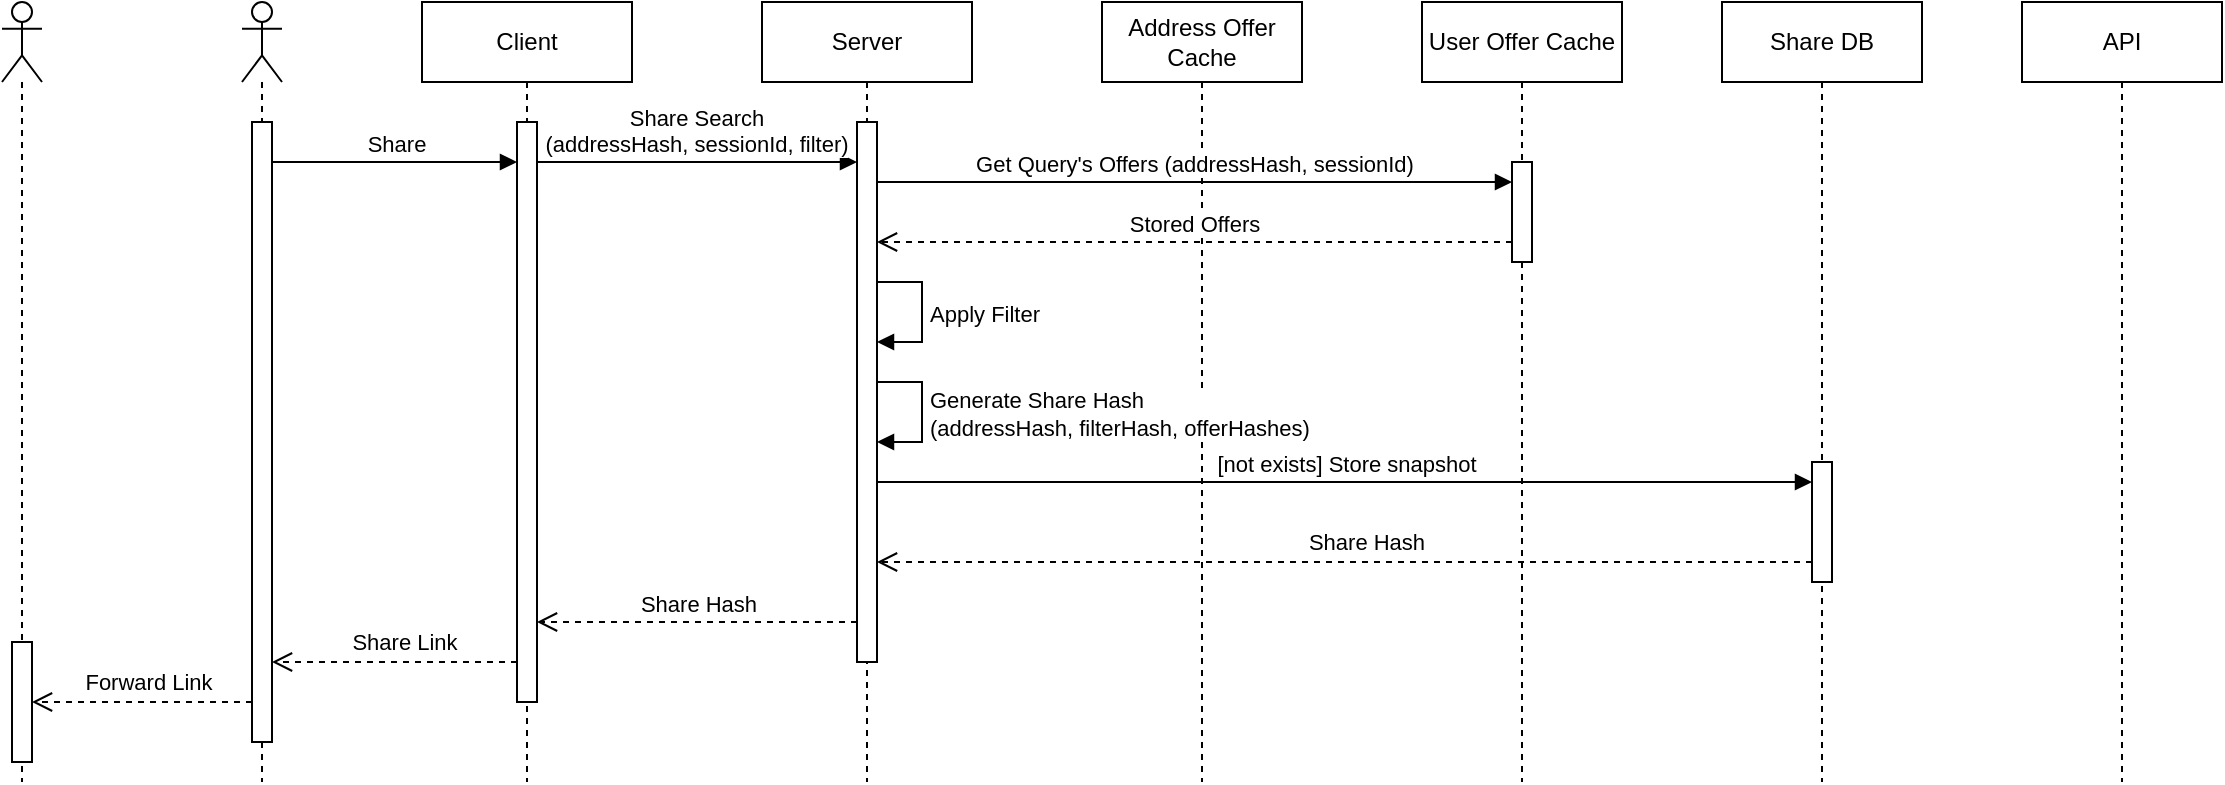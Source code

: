 <mxfile version="26.2.15">
  <diagram name="Page-1" id="cTY1P7C32VXOV9SCdrnV">
    <mxGraphModel dx="1846" dy="1747" grid="1" gridSize="10" guides="1" tooltips="1" connect="1" arrows="1" fold="1" page="1" pageScale="1" pageWidth="850" pageHeight="1100" math="0" shadow="0">
      <root>
        <mxCell id="0" />
        <mxCell id="1" parent="0" />
        <mxCell id="h6j5A10voOKXVbNSKW4C-14" value="Address Offer Cache" style="shape=umlLifeline;perimeter=lifelinePerimeter;whiteSpace=wrap;html=1;container=1;dropTarget=0;collapsible=0;recursiveResize=0;outlineConnect=0;portConstraint=eastwest;newEdgeStyle={&quot;curved&quot;:0,&quot;rounded&quot;:0};" parent="1" vertex="1">
          <mxGeometry x="520" y="-670" width="100" height="390" as="geometry" />
        </mxCell>
        <mxCell id="h6j5A10voOKXVbNSKW4C-1" value="API" style="shape=umlLifeline;perimeter=lifelinePerimeter;whiteSpace=wrap;html=1;container=1;dropTarget=0;collapsible=0;recursiveResize=0;outlineConnect=0;portConstraint=eastwest;newEdgeStyle={&quot;curved&quot;:0,&quot;rounded&quot;:0};" parent="1" vertex="1">
          <mxGeometry x="980" y="-670" width="100" height="390" as="geometry" />
        </mxCell>
        <mxCell id="h6j5A10voOKXVbNSKW4C-3" value="Share DB" style="shape=umlLifeline;perimeter=lifelinePerimeter;whiteSpace=wrap;html=1;container=1;dropTarget=0;collapsible=0;recursiveResize=0;outlineConnect=0;portConstraint=eastwest;newEdgeStyle={&quot;curved&quot;:0,&quot;rounded&quot;:0};" parent="1" vertex="1">
          <mxGeometry x="830" y="-670" width="100" height="390" as="geometry" />
        </mxCell>
        <mxCell id="h6j5A10voOKXVbNSKW4C-4" value="" style="html=1;points=[[0,0,0,0,5],[0,1,0,0,-5],[1,0,0,0,5],[1,1,0,0,-5]];perimeter=orthogonalPerimeter;outlineConnect=0;targetShapes=umlLifeline;portConstraint=eastwest;newEdgeStyle={&quot;curved&quot;:0,&quot;rounded&quot;:0};" parent="h6j5A10voOKXVbNSKW4C-3" vertex="1">
          <mxGeometry x="45" y="230" width="10" height="60" as="geometry" />
        </mxCell>
        <mxCell id="h6j5A10voOKXVbNSKW4C-5" value="User Offer Cache" style="shape=umlLifeline;perimeter=lifelinePerimeter;whiteSpace=wrap;html=1;container=1;dropTarget=0;collapsible=0;recursiveResize=0;outlineConnect=0;portConstraint=eastwest;newEdgeStyle={&quot;curved&quot;:0,&quot;rounded&quot;:0};" parent="1" vertex="1">
          <mxGeometry x="680" y="-670" width="100" height="390" as="geometry" />
        </mxCell>
        <mxCell id="h6j5A10voOKXVbNSKW4C-6" value="" style="html=1;points=[[0,0,0,0,5],[0,1,0,0,-5],[1,0,0,0,5],[1,1,0,0,-5]];perimeter=orthogonalPerimeter;outlineConnect=0;targetShapes=umlLifeline;portConstraint=eastwest;newEdgeStyle={&quot;curved&quot;:0,&quot;rounded&quot;:0};" parent="h6j5A10voOKXVbNSKW4C-5" vertex="1">
          <mxGeometry x="45" y="80" width="10" height="50" as="geometry" />
        </mxCell>
        <mxCell id="h6j5A10voOKXVbNSKW4C-7" value="Client" style="shape=umlLifeline;perimeter=lifelinePerimeter;whiteSpace=wrap;html=1;container=1;dropTarget=0;collapsible=0;recursiveResize=0;outlineConnect=0;portConstraint=eastwest;newEdgeStyle={&quot;curved&quot;:0,&quot;rounded&quot;:0};" parent="1" vertex="1">
          <mxGeometry x="180" y="-670" width="105" height="390" as="geometry" />
        </mxCell>
        <mxCell id="h6j5A10voOKXVbNSKW4C-8" value="" style="html=1;points=[[0,0,0,0,5],[0,1,0,0,-5],[1,0,0,0,5],[1,1,0,0,-5]];perimeter=orthogonalPerimeter;outlineConnect=0;targetShapes=umlLifeline;portConstraint=eastwest;newEdgeStyle={&quot;curved&quot;:0,&quot;rounded&quot;:0};" parent="h6j5A10voOKXVbNSKW4C-7" vertex="1">
          <mxGeometry x="47.5" y="60" width="10" height="290" as="geometry" />
        </mxCell>
        <mxCell id="h6j5A10voOKXVbNSKW4C-11" value="Server" style="shape=umlLifeline;perimeter=lifelinePerimeter;whiteSpace=wrap;html=1;container=1;dropTarget=0;collapsible=0;recursiveResize=0;outlineConnect=0;portConstraint=eastwest;newEdgeStyle={&quot;curved&quot;:0,&quot;rounded&quot;:0};" parent="1" vertex="1">
          <mxGeometry x="350" y="-670" width="105" height="390" as="geometry" />
        </mxCell>
        <mxCell id="h6j5A10voOKXVbNSKW4C-12" value="" style="html=1;points=[[0,0,0,0,5],[0,1,0,0,-5],[1,0,0,0,5],[1,1,0,0,-5]];perimeter=orthogonalPerimeter;outlineConnect=0;targetShapes=umlLifeline;portConstraint=eastwest;newEdgeStyle={&quot;curved&quot;:0,&quot;rounded&quot;:0};" parent="h6j5A10voOKXVbNSKW4C-11" vertex="1">
          <mxGeometry x="47.5" y="60" width="10" height="270" as="geometry" />
        </mxCell>
        <mxCell id="h6j5A10voOKXVbNSKW4C-13" value="Apply Filter" style="html=1;align=left;spacingLeft=2;endArrow=block;rounded=0;edgeStyle=orthogonalEdgeStyle;curved=0;rounded=0;" parent="h6j5A10voOKXVbNSKW4C-11" source="h6j5A10voOKXVbNSKW4C-12" target="h6j5A10voOKXVbNSKW4C-12" edge="1">
          <mxGeometry x="0.012" relative="1" as="geometry">
            <mxPoint x="58" y="140" as="sourcePoint" />
            <Array as="points">
              <mxPoint x="80" y="140" />
              <mxPoint x="80" y="170" />
            </Array>
            <mxPoint x="58" y="170" as="targetPoint" />
            <mxPoint as="offset" />
          </mxGeometry>
        </mxCell>
        <mxCell id="h6j5A10voOKXVbNSKW4C-30" value="Generate Share Hash&lt;br&gt;(addressHash, filterHash, offerHashes)" style="html=1;align=left;spacingLeft=2;endArrow=block;rounded=0;edgeStyle=orthogonalEdgeStyle;curved=0;rounded=0;" parent="h6j5A10voOKXVbNSKW4C-11" source="h6j5A10voOKXVbNSKW4C-12" target="h6j5A10voOKXVbNSKW4C-12" edge="1">
          <mxGeometry x="0.012" relative="1" as="geometry">
            <mxPoint x="61" y="190" as="sourcePoint" />
            <Array as="points">
              <mxPoint x="80" y="190" />
              <mxPoint x="80" y="220" />
            </Array>
            <mxPoint x="61" y="220" as="targetPoint" />
            <mxPoint as="offset" />
          </mxGeometry>
        </mxCell>
        <mxCell id="h6j5A10voOKXVbNSKW4C-16" value="" style="shape=umlLifeline;perimeter=lifelinePerimeter;whiteSpace=wrap;html=1;container=1;dropTarget=0;collapsible=0;recursiveResize=0;outlineConnect=0;portConstraint=eastwest;newEdgeStyle={&quot;curved&quot;:0,&quot;rounded&quot;:0};participant=umlActor;" parent="1" vertex="1">
          <mxGeometry x="90" y="-670" width="20" height="390" as="geometry" />
        </mxCell>
        <mxCell id="h6j5A10voOKXVbNSKW4C-17" value="" style="html=1;points=[[0,0,0,0,5],[0,1,0,0,-5],[1,0,0,0,5],[1,1,0,0,-5]];perimeter=orthogonalPerimeter;outlineConnect=0;targetShapes=umlLifeline;portConstraint=eastwest;newEdgeStyle={&quot;curved&quot;:0,&quot;rounded&quot;:0};" parent="h6j5A10voOKXVbNSKW4C-16" vertex="1">
          <mxGeometry x="5" y="60" width="10" height="310" as="geometry" />
        </mxCell>
        <mxCell id="h6j5A10voOKXVbNSKW4C-18" value="Share" style="html=1;verticalAlign=bottom;endArrow=block;curved=0;rounded=0;" parent="1" source="h6j5A10voOKXVbNSKW4C-17" target="h6j5A10voOKXVbNSKW4C-8" edge="1">
          <mxGeometry width="80" relative="1" as="geometry">
            <mxPoint x="105" y="-630" as="sourcePoint" />
            <mxPoint x="225" y="-630" as="targetPoint" />
            <Array as="points">
              <mxPoint x="170" y="-590" />
            </Array>
          </mxGeometry>
        </mxCell>
        <mxCell id="h6j5A10voOKXVbNSKW4C-19" value="Share Search&lt;div&gt;(&lt;span style=&quot;background-color: light-dark(#ffffff, var(--ge-dark-color, #121212)); color: light-dark(rgb(0, 0, 0), rgb(255, 255, 255));&quot;&gt;addressHash, sessionId, filter)&lt;/span&gt;&lt;/div&gt;" style="html=1;verticalAlign=bottom;endArrow=block;curved=0;rounded=0;" parent="1" source="h6j5A10voOKXVbNSKW4C-8" target="h6j5A10voOKXVbNSKW4C-12" edge="1">
          <mxGeometry x="-0.005" width="80" relative="1" as="geometry">
            <mxPoint x="280" y="-640" as="sourcePoint" />
            <mxPoint x="360" y="-640" as="targetPoint" />
            <Array as="points">
              <mxPoint x="310" y="-590" />
            </Array>
            <mxPoint as="offset" />
          </mxGeometry>
        </mxCell>
        <mxCell id="h6j5A10voOKXVbNSKW4C-20" value="Get&amp;nbsp;&lt;span style=&quot;background-color: light-dark(#ffffff, var(--ge-dark-color, #121212)); color: light-dark(rgb(0, 0, 0), rgb(255, 255, 255));&quot;&gt;Query&#39;s Offers (addressHash, sessionId)&lt;/span&gt;" style="html=1;verticalAlign=bottom;endArrow=block;curved=0;rounded=0;" parent="1" source="h6j5A10voOKXVbNSKW4C-12" target="h6j5A10voOKXVbNSKW4C-6" edge="1">
          <mxGeometry x="-0.002" width="80" relative="1" as="geometry">
            <mxPoint x="407.5" y="-230" as="sourcePoint" />
            <mxPoint x="565" y="-580" as="targetPoint" />
            <Array as="points">
              <mxPoint x="470" y="-580" />
            </Array>
            <mxPoint as="offset" />
          </mxGeometry>
        </mxCell>
        <mxCell id="h6j5A10voOKXVbNSKW4C-21" value="Stored Offers" style="html=1;verticalAlign=bottom;endArrow=open;dashed=1;endSize=8;curved=0;rounded=0;" parent="1" source="h6j5A10voOKXVbNSKW4C-6" target="h6j5A10voOKXVbNSKW4C-12" edge="1">
          <mxGeometry relative="1" as="geometry">
            <mxPoint x="565" y="-550" as="sourcePoint" />
            <mxPoint x="407.5" y="-200" as="targetPoint" />
            <Array as="points">
              <mxPoint x="500" y="-550" />
            </Array>
          </mxGeometry>
        </mxCell>
        <mxCell id="h6j5A10voOKXVbNSKW4C-24" value="[not exists] Store snapshot" style="html=1;verticalAlign=bottom;endArrow=block;curved=0;rounded=0;" parent="1" source="h6j5A10voOKXVbNSKW4C-12" target="h6j5A10voOKXVbNSKW4C-4" edge="1">
          <mxGeometry x="0.001" width="80" relative="1" as="geometry">
            <mxPoint x="407.5" y="-160" as="sourcePoint" />
            <mxPoint x="1025" y="-160" as="targetPoint" />
            <Array as="points">
              <mxPoint x="580" y="-430" />
            </Array>
            <mxPoint as="offset" />
          </mxGeometry>
        </mxCell>
        <mxCell id="h6j5A10voOKXVbNSKW4C-25" value="" style="html=1;verticalAlign=bottom;endArrow=open;dashed=1;endSize=8;curved=0;rounded=0;" parent="1" source="h6j5A10voOKXVbNSKW4C-4" target="h6j5A10voOKXVbNSKW4C-12" edge="1">
          <mxGeometry relative="1" as="geometry">
            <mxPoint x="1025" y="-390" as="sourcePoint" />
            <mxPoint x="407.5" y="-120" as="targetPoint" />
            <Array as="points">
              <mxPoint x="570" y="-390" />
            </Array>
          </mxGeometry>
        </mxCell>
        <mxCell id="GEw4t-H7ZxDDDcCHP0a3-1" value="Share Hash" style="edgeLabel;html=1;align=center;verticalAlign=middle;resizable=0;points=[];" vertex="1" connectable="0" parent="h6j5A10voOKXVbNSKW4C-25">
          <mxGeometry x="-0.045" relative="1" as="geometry">
            <mxPoint y="-10" as="offset" />
          </mxGeometry>
        </mxCell>
        <mxCell id="h6j5A10voOKXVbNSKW4C-26" value="Share Hash" style="html=1;verticalAlign=bottom;endArrow=open;dashed=1;endSize=8;curved=0;rounded=0;" parent="1" source="h6j5A10voOKXVbNSKW4C-12" target="h6j5A10voOKXVbNSKW4C-8" edge="1">
          <mxGeometry relative="1" as="geometry">
            <mxPoint x="397.5" y="-50" as="sourcePoint" />
            <mxPoint x="237.5" y="-50" as="targetPoint" />
            <Array as="points">
              <mxPoint x="320" y="-360" />
            </Array>
            <mxPoint as="offset" />
          </mxGeometry>
        </mxCell>
        <mxCell id="h6j5A10voOKXVbNSKW4C-28" value="" style="html=1;verticalAlign=bottom;endArrow=open;dashed=1;endSize=8;curved=0;rounded=0;" parent="1" source="h6j5A10voOKXVbNSKW4C-8" target="h6j5A10voOKXVbNSKW4C-17" edge="1">
          <mxGeometry x="-0.006" relative="1" as="geometry">
            <mxPoint x="210" y="-300" as="sourcePoint" />
            <mxPoint x="130" y="-300" as="targetPoint" />
            <Array as="points">
              <mxPoint x="170" y="-340" />
            </Array>
            <mxPoint as="offset" />
          </mxGeometry>
        </mxCell>
        <mxCell id="h6j5A10voOKXVbNSKW4C-31" value="Share Link" style="edgeLabel;html=1;align=center;verticalAlign=middle;resizable=0;points=[];" parent="h6j5A10voOKXVbNSKW4C-28" vertex="1" connectable="0">
          <mxGeometry x="-0.198" relative="1" as="geometry">
            <mxPoint x="-8" y="-10" as="offset" />
          </mxGeometry>
        </mxCell>
        <mxCell id="h6j5A10voOKXVbNSKW4C-33" value="" style="shape=umlLifeline;perimeter=lifelinePerimeter;whiteSpace=wrap;html=1;container=1;dropTarget=0;collapsible=0;recursiveResize=0;outlineConnect=0;portConstraint=eastwest;newEdgeStyle={&quot;curved&quot;:0,&quot;rounded&quot;:0};participant=umlActor;" parent="1" vertex="1">
          <mxGeometry x="-30" y="-670" width="20" height="390" as="geometry" />
        </mxCell>
        <mxCell id="h6j5A10voOKXVbNSKW4C-34" value="" style="html=1;points=[[0,0,0,0,5],[0,1,0,0,-5],[1,0,0,0,5],[1,1,0,0,-5]];perimeter=orthogonalPerimeter;outlineConnect=0;targetShapes=umlLifeline;portConstraint=eastwest;newEdgeStyle={&quot;curved&quot;:0,&quot;rounded&quot;:0};" parent="h6j5A10voOKXVbNSKW4C-33" vertex="1">
          <mxGeometry x="5" y="320" width="10" height="60" as="geometry" />
        </mxCell>
        <mxCell id="h6j5A10voOKXVbNSKW4C-35" value="" style="html=1;verticalAlign=bottom;endArrow=open;dashed=1;endSize=8;curved=0;rounded=0;" parent="1" source="h6j5A10voOKXVbNSKW4C-17" target="h6j5A10voOKXVbNSKW4C-34" edge="1">
          <mxGeometry x="-0.006" relative="1" as="geometry">
            <mxPoint x="238" y="-330" as="sourcePoint" />
            <mxPoint x="115" y="-330" as="targetPoint" />
            <Array as="points">
              <mxPoint x="30" y="-320" />
            </Array>
            <mxPoint as="offset" />
          </mxGeometry>
        </mxCell>
        <mxCell id="h6j5A10voOKXVbNSKW4C-36" value="Forward Link" style="edgeLabel;html=1;align=center;verticalAlign=middle;resizable=0;points=[];" parent="h6j5A10voOKXVbNSKW4C-35" vertex="1" connectable="0">
          <mxGeometry x="-0.198" relative="1" as="geometry">
            <mxPoint x="-8" y="-10" as="offset" />
          </mxGeometry>
        </mxCell>
      </root>
    </mxGraphModel>
  </diagram>
</mxfile>
